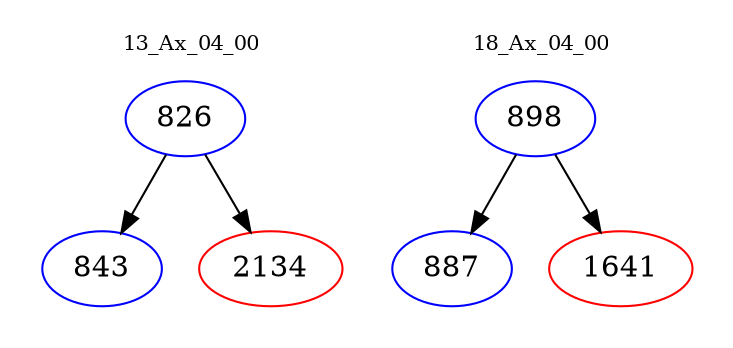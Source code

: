 digraph{
subgraph cluster_0 {
color = white
label = "13_Ax_04_00";
fontsize=10;
T0_826 [label="826", color="blue"]
T0_826 -> T0_843 [color="black"]
T0_843 [label="843", color="blue"]
T0_826 -> T0_2134 [color="black"]
T0_2134 [label="2134", color="red"]
}
subgraph cluster_1 {
color = white
label = "18_Ax_04_00";
fontsize=10;
T1_898 [label="898", color="blue"]
T1_898 -> T1_887 [color="black"]
T1_887 [label="887", color="blue"]
T1_898 -> T1_1641 [color="black"]
T1_1641 [label="1641", color="red"]
}
}
